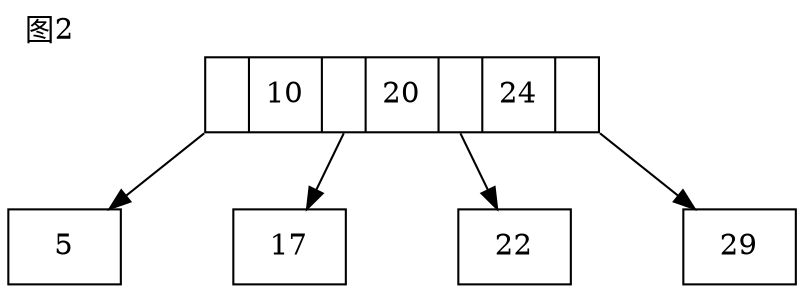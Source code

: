 digraph g{
node[shape=record];
//mindist=5.0;
nodesep=0.75;
edge[minlen=1.8];
splines="line";
label="图2";
labeljust=l;
labelloc=t;

n1[label="<f1> | 10 | <f2> | 20 | <f3> | 24 | <f4>"];
n2[label="5"];
n3[label="17"];
n4[label="22"];
n5[label="29"];

n1:f1->n2[tailport=sw];
n1:f2->n3;
n1:f3->n4;
n1:f4->n5[tailport=se];

}
